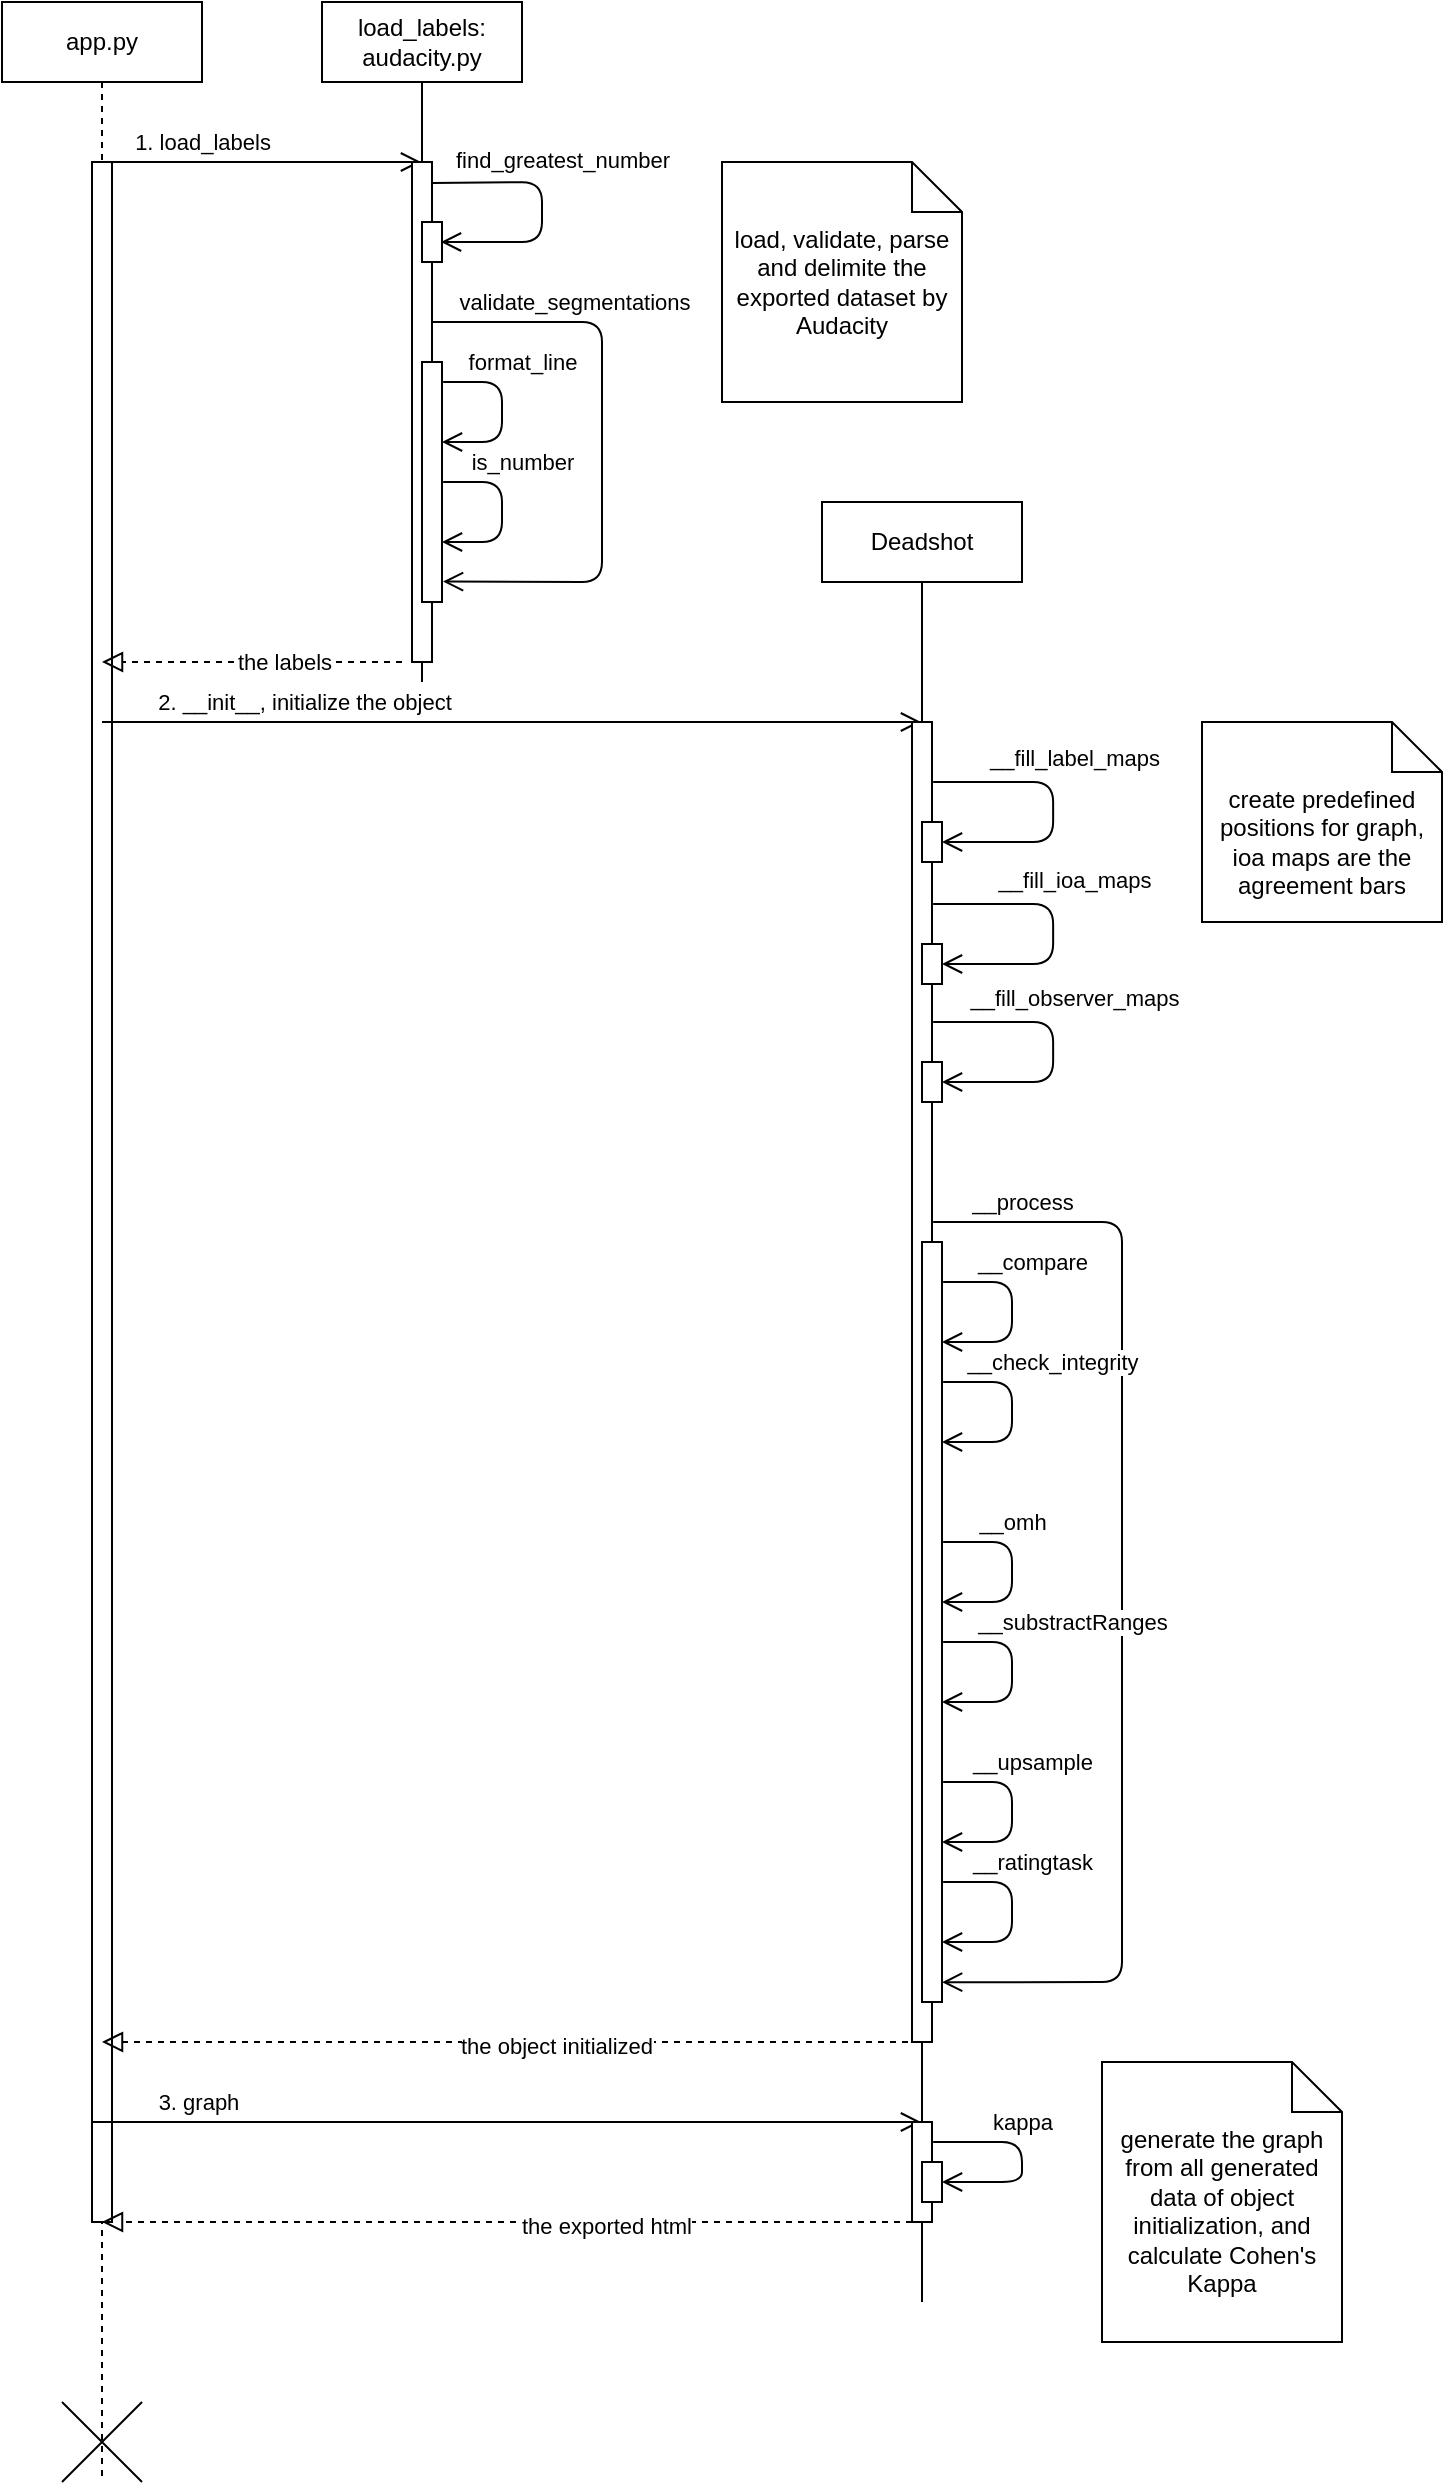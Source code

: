 <mxfile>
    <diagram id="lQqjIacscJslqrjan3Mh" name="Page-1">
        <mxGraphModel dx="1216" dy="528" grid="1" gridSize="10" guides="1" tooltips="1" connect="1" arrows="1" fold="1" page="1" pageScale="1" pageWidth="850" pageHeight="1100" math="0" shadow="0">
            <root>
                <mxCell id="0"/>
                <mxCell id="1" parent="0"/>
                <mxCell id="8" value="app.py" style="shape=umlLifeline;perimeter=lifelinePerimeter;whiteSpace=wrap;html=1;container=1;collapsible=0;recursiveResize=0;outlineConnect=0;" parent="1" vertex="1">
                    <mxGeometry x="210" y="130" width="100" height="1240" as="geometry"/>
                </mxCell>
                <mxCell id="14" value="" style="endArrow=open;startArrow=none;endFill=0;startFill=0;endSize=8;html=1;verticalAlign=bottom;labelBackgroundColor=none;strokeWidth=1;" parent="8" target="10" edge="1">
                    <mxGeometry width="160" relative="1" as="geometry">
                        <mxPoint x="50" y="80" as="sourcePoint"/>
                        <mxPoint x="170" y="80" as="targetPoint"/>
                    </mxGeometry>
                </mxCell>
                <mxCell id="19" value="1. load_labels" style="edgeLabel;html=1;align=center;verticalAlign=middle;resizable=0;points=[];" parent="14" vertex="1" connectable="0">
                    <mxGeometry x="-0.399" y="4" relative="1" as="geometry">
                        <mxPoint x="2" y="-6" as="offset"/>
                    </mxGeometry>
                </mxCell>
                <mxCell id="24" value="" style="html=1;points=[];perimeter=orthogonalPerimeter;" parent="8" vertex="1">
                    <mxGeometry x="45" y="80" width="10" height="1030" as="geometry"/>
                </mxCell>
                <mxCell id="37" value="" style="endArrow=open;startArrow=none;endFill=0;startFill=0;endSize=8;html=1;verticalAlign=bottom;labelBackgroundColor=none;strokeWidth=1;" parent="8" target="45" edge="1">
                    <mxGeometry width="160" relative="1" as="geometry">
                        <mxPoint x="50" y="360" as="sourcePoint"/>
                        <mxPoint x="210" y="360" as="targetPoint"/>
                    </mxGeometry>
                </mxCell>
                <mxCell id="38" value="2. __init__, initialize the object" style="edgeLabel;html=1;align=center;verticalAlign=middle;resizable=0;points=[];" parent="37" vertex="1" connectable="0">
                    <mxGeometry x="-0.818" y="2" relative="1" as="geometry">
                        <mxPoint x="63" y="-8" as="offset"/>
                    </mxGeometry>
                </mxCell>
                <mxCell id="17" value="" style="shape=umlDestroy;dashed=0;" parent="8" vertex="1">
                    <mxGeometry x="30" y="1200" width="40" height="40" as="geometry"/>
                </mxCell>
                <mxCell id="75" value="" style="endArrow=open;startArrow=none;endFill=0;startFill=0;endSize=8;html=1;verticalAlign=bottom;labelBackgroundColor=none;strokeWidth=1;" parent="8" target="45" edge="1">
                    <mxGeometry width="160" relative="1" as="geometry">
                        <mxPoint x="45" y="1060" as="sourcePoint"/>
                        <mxPoint x="275" y="1060" as="targetPoint"/>
                    </mxGeometry>
                </mxCell>
                <mxCell id="76" value="3. graph" style="edgeLabel;html=1;align=center;verticalAlign=middle;resizable=0;points=[];" parent="75" vertex="1" connectable="0">
                    <mxGeometry x="-0.818" y="2" relative="1" as="geometry">
                        <mxPoint x="15" y="-8" as="offset"/>
                    </mxGeometry>
                </mxCell>
                <mxCell id="10" value="load_labels: audacity.py" style="shape=umlLifeline;perimeter=lifelinePerimeter;whiteSpace=wrap;html=1;container=1;collapsible=0;recursiveResize=0;outlineConnect=0;lifelineDashed=0;" parent="1" vertex="1">
                    <mxGeometry x="370" y="130" width="100" height="340" as="geometry"/>
                </mxCell>
                <mxCell id="27" value="" style="endArrow=open;startArrow=none;endFill=0;startFill=0;endSize=8;html=1;verticalAlign=bottom;labelBackgroundColor=none;strokeWidth=1;entryX=1.051;entryY=0.915;entryDx=0;entryDy=0;entryPerimeter=0;" parent="10" target="84" edge="1">
                    <mxGeometry width="160" relative="1" as="geometry">
                        <mxPoint x="50.5" y="160" as="sourcePoint"/>
                        <mxPoint x="51" y="190" as="targetPoint"/>
                        <Array as="points">
                            <mxPoint x="140" y="160"/>
                            <mxPoint x="140" y="290"/>
                        </Array>
                    </mxGeometry>
                </mxCell>
                <mxCell id="28" value="validate_segmentations" style="edgeLabel;html=1;align=center;verticalAlign=middle;resizable=0;points=[];" parent="27" vertex="1" connectable="0">
                    <mxGeometry x="-0.12" relative="1" as="geometry">
                        <mxPoint x="-14" y="-52" as="offset"/>
                    </mxGeometry>
                </mxCell>
                <mxCell id="29" value="" style="html=1;points=[];perimeter=orthogonalPerimeter;" parent="10" vertex="1">
                    <mxGeometry x="45" y="80" width="10" height="250" as="geometry"/>
                </mxCell>
                <mxCell id="35" value="" style="endArrow=block;startArrow=none;endFill=0;startFill=0;endSize=8;html=1;verticalAlign=bottom;dashed=1;labelBackgroundColor=none;" parent="10" target="8" edge="1">
                    <mxGeometry width="160" relative="1" as="geometry">
                        <mxPoint x="40" y="330" as="sourcePoint"/>
                        <mxPoint x="-120" y="330" as="targetPoint"/>
                    </mxGeometry>
                </mxCell>
                <mxCell id="88" value="the labels" style="edgeLabel;html=1;align=center;verticalAlign=middle;resizable=0;points=[];" vertex="1" connectable="0" parent="35">
                    <mxGeometry x="-0.206" relative="1" as="geometry">
                        <mxPoint as="offset"/>
                    </mxGeometry>
                </mxCell>
                <mxCell id="83" value="" style="html=1;points=[];perimeter=orthogonalPerimeter;" vertex="1" parent="10">
                    <mxGeometry x="50" y="110" width="10" height="20" as="geometry"/>
                </mxCell>
                <mxCell id="25" value="" style="endArrow=open;startArrow=none;endFill=0;startFill=0;endSize=8;html=1;verticalAlign=bottom;labelBackgroundColor=none;strokeWidth=1;exitX=1.007;exitY=0.042;exitDx=0;exitDy=0;exitPerimeter=0;" parent="10" edge="1" source="29">
                    <mxGeometry width="160" relative="1" as="geometry">
                        <mxPoint x="50" y="90" as="sourcePoint"/>
                        <mxPoint x="59.5" y="120" as="targetPoint"/>
                        <Array as="points">
                            <mxPoint x="110" y="90"/>
                            <mxPoint x="110" y="120"/>
                        </Array>
                    </mxGeometry>
                </mxCell>
                <mxCell id="26" value="find_greatest_number" style="edgeLabel;html=1;align=center;verticalAlign=middle;resizable=0;points=[];" parent="25" vertex="1" connectable="0">
                    <mxGeometry x="-0.12" relative="1" as="geometry">
                        <mxPoint x="10" y="-16" as="offset"/>
                    </mxGeometry>
                </mxCell>
                <mxCell id="84" value="" style="html=1;points=[];perimeter=orthogonalPerimeter;" vertex="1" parent="10">
                    <mxGeometry x="50" y="180" width="10" height="120" as="geometry"/>
                </mxCell>
                <mxCell id="31" value="" style="endArrow=open;startArrow=none;endFill=0;startFill=0;endSize=8;html=1;verticalAlign=bottom;labelBackgroundColor=none;strokeWidth=1;" parent="10" edge="1">
                    <mxGeometry width="160" relative="1" as="geometry">
                        <mxPoint x="60.57" y="190" as="sourcePoint"/>
                        <mxPoint x="59.999" y="220" as="targetPoint"/>
                        <Array as="points">
                            <mxPoint x="90" y="190"/>
                            <mxPoint x="90" y="220"/>
                        </Array>
                    </mxGeometry>
                </mxCell>
                <mxCell id="32" value="format_line" style="edgeLabel;html=1;align=center;verticalAlign=middle;resizable=0;points=[];" parent="31" vertex="1" connectable="0">
                    <mxGeometry x="-0.12" relative="1" as="geometry">
                        <mxPoint x="10" y="-20" as="offset"/>
                    </mxGeometry>
                </mxCell>
                <mxCell id="33" value="" style="endArrow=open;startArrow=none;endFill=0;startFill=0;endSize=8;html=1;verticalAlign=bottom;labelBackgroundColor=none;strokeWidth=1;" parent="10" edge="1">
                    <mxGeometry width="160" relative="1" as="geometry">
                        <mxPoint x="60.57" y="240" as="sourcePoint"/>
                        <mxPoint x="59.999" y="270" as="targetPoint"/>
                        <Array as="points">
                            <mxPoint x="90" y="240"/>
                            <mxPoint x="90" y="270"/>
                        </Array>
                    </mxGeometry>
                </mxCell>
                <mxCell id="34" value="is_number" style="edgeLabel;html=1;align=center;verticalAlign=middle;resizable=0;points=[];" parent="33" vertex="1" connectable="0">
                    <mxGeometry x="-0.12" relative="1" as="geometry">
                        <mxPoint x="10" y="-20" as="offset"/>
                    </mxGeometry>
                </mxCell>
                <mxCell id="45" value="Deadshot" style="shape=umlLifeline;perimeter=lifelinePerimeter;whiteSpace=wrap;html=1;container=1;collapsible=0;recursiveResize=0;outlineConnect=0;lifelineDashed=0;" parent="1" vertex="1">
                    <mxGeometry x="620" y="380" width="100" height="900" as="geometry"/>
                </mxCell>
                <mxCell id="47" value="" style="html=1;points=[];perimeter=orthogonalPerimeter;" parent="45" vertex="1">
                    <mxGeometry x="45" y="110" width="10" height="660" as="geometry"/>
                </mxCell>
                <mxCell id="51" value="" style="endArrow=open;startArrow=none;endFill=0;startFill=0;endSize=8;html=1;verticalAlign=bottom;labelBackgroundColor=none;strokeWidth=1;" parent="45" edge="1" target="92">
                    <mxGeometry width="160" relative="1" as="geometry">
                        <mxPoint x="55.57" y="140" as="sourcePoint"/>
                        <mxPoint x="54.999" y="170" as="targetPoint"/>
                        <Array as="points">
                            <mxPoint x="115.57" y="140"/>
                            <mxPoint x="115.57" y="170"/>
                        </Array>
                    </mxGeometry>
                </mxCell>
                <mxCell id="52" value="__fill_label_maps" style="edgeLabel;html=1;align=center;verticalAlign=middle;resizable=0;points=[];" parent="51" vertex="1" connectable="0">
                    <mxGeometry x="-0.12" relative="1" as="geometry">
                        <mxPoint x="10" y="-16" as="offset"/>
                    </mxGeometry>
                </mxCell>
                <mxCell id="56" value="" style="endArrow=open;startArrow=none;endFill=0;startFill=0;endSize=8;html=1;verticalAlign=bottom;labelBackgroundColor=none;strokeWidth=1;" parent="45" edge="1" target="100">
                    <mxGeometry width="160" relative="1" as="geometry">
                        <mxPoint x="55.57" y="260" as="sourcePoint"/>
                        <mxPoint x="54.999" y="290" as="targetPoint"/>
                        <Array as="points">
                            <mxPoint x="115.57" y="260"/>
                            <mxPoint x="115.57" y="290"/>
                        </Array>
                    </mxGeometry>
                </mxCell>
                <mxCell id="57" value="__fill_observer_maps" style="edgeLabel;html=1;align=center;verticalAlign=middle;resizable=0;points=[];" parent="56" vertex="1" connectable="0">
                    <mxGeometry x="-0.12" relative="1" as="geometry">
                        <mxPoint x="10" y="-16" as="offset"/>
                    </mxGeometry>
                </mxCell>
                <mxCell id="58" value="" style="endArrow=open;startArrow=none;endFill=0;startFill=0;endSize=8;html=1;verticalAlign=bottom;labelBackgroundColor=none;strokeWidth=1;entryX=1.005;entryY=0.974;entryDx=0;entryDy=0;entryPerimeter=0;" parent="45" edge="1" target="74">
                    <mxGeometry width="160" relative="1" as="geometry">
                        <mxPoint x="55.57" y="360" as="sourcePoint"/>
                        <mxPoint x="54.999" y="390" as="targetPoint"/>
                        <Array as="points">
                            <mxPoint x="150" y="360"/>
                            <mxPoint x="150" y="740"/>
                        </Array>
                    </mxGeometry>
                </mxCell>
                <mxCell id="59" value="__process" style="edgeLabel;html=1;align=center;verticalAlign=middle;resizable=0;points=[];" parent="58" vertex="1" connectable="0">
                    <mxGeometry x="-0.12" relative="1" as="geometry">
                        <mxPoint x="-50" y="-164" as="offset"/>
                    </mxGeometry>
                </mxCell>
                <mxCell id="60" value="" style="endArrow=open;startArrow=none;endFill=0;startFill=0;endSize=8;html=1;verticalAlign=bottom;labelBackgroundColor=none;strokeWidth=1;" parent="45" edge="1">
                    <mxGeometry width="160" relative="1" as="geometry">
                        <mxPoint x="60.57" y="390" as="sourcePoint"/>
                        <mxPoint x="59.999" y="420" as="targetPoint"/>
                        <Array as="points">
                            <mxPoint x="95" y="390"/>
                            <mxPoint x="95" y="420"/>
                        </Array>
                    </mxGeometry>
                </mxCell>
                <mxCell id="61" value="__compare" style="edgeLabel;html=1;align=center;verticalAlign=middle;resizable=0;points=[];" parent="60" vertex="1" connectable="0">
                    <mxGeometry x="-0.12" relative="1" as="geometry">
                        <mxPoint x="10" y="-19" as="offset"/>
                    </mxGeometry>
                </mxCell>
                <mxCell id="62" value="" style="endArrow=open;startArrow=none;endFill=0;startFill=0;endSize=8;html=1;verticalAlign=bottom;labelBackgroundColor=none;strokeWidth=1;" parent="45" edge="1">
                    <mxGeometry width="160" relative="1" as="geometry">
                        <mxPoint x="60.57" y="440" as="sourcePoint"/>
                        <mxPoint x="59.999" y="470" as="targetPoint"/>
                        <Array as="points">
                            <mxPoint x="95" y="440"/>
                            <mxPoint x="95" y="470"/>
                        </Array>
                    </mxGeometry>
                </mxCell>
                <mxCell id="63" value="__check_integrity" style="edgeLabel;html=1;align=center;verticalAlign=middle;resizable=0;points=[];" parent="62" vertex="1" connectable="0">
                    <mxGeometry x="-0.12" relative="1" as="geometry">
                        <mxPoint x="20" y="-19" as="offset"/>
                    </mxGeometry>
                </mxCell>
                <mxCell id="64" value="" style="endArrow=open;startArrow=none;endFill=0;startFill=0;endSize=8;html=1;verticalAlign=bottom;labelBackgroundColor=none;strokeWidth=1;" parent="45" edge="1">
                    <mxGeometry width="160" relative="1" as="geometry">
                        <mxPoint x="60.57" y="520" as="sourcePoint"/>
                        <mxPoint x="59.999" y="550" as="targetPoint"/>
                        <Array as="points">
                            <mxPoint x="95" y="520"/>
                            <mxPoint x="95" y="550"/>
                        </Array>
                    </mxGeometry>
                </mxCell>
                <mxCell id="65" value="__omh" style="edgeLabel;html=1;align=center;verticalAlign=middle;resizable=0;points=[];" parent="64" vertex="1" connectable="0">
                    <mxGeometry x="-0.12" relative="1" as="geometry">
                        <mxPoint y="-19" as="offset"/>
                    </mxGeometry>
                </mxCell>
                <mxCell id="70" value="" style="endArrow=open;startArrow=none;endFill=0;startFill=0;endSize=8;html=1;verticalAlign=bottom;labelBackgroundColor=none;strokeWidth=1;" parent="45" edge="1">
                    <mxGeometry width="160" relative="1" as="geometry">
                        <mxPoint x="60.57" y="570" as="sourcePoint"/>
                        <mxPoint x="59.999" y="600" as="targetPoint"/>
                        <Array as="points">
                            <mxPoint x="95" y="570"/>
                            <mxPoint x="95" y="600"/>
                        </Array>
                    </mxGeometry>
                </mxCell>
                <mxCell id="71" value="__substractRanges" style="edgeLabel;html=1;align=center;verticalAlign=middle;resizable=0;points=[];" parent="70" vertex="1" connectable="0">
                    <mxGeometry x="-0.12" relative="1" as="geometry">
                        <mxPoint x="30" y="-19" as="offset"/>
                    </mxGeometry>
                </mxCell>
                <mxCell id="72" value="" style="endArrow=block;startArrow=none;endFill=0;startFill=0;endSize=8;html=1;verticalAlign=bottom;dashed=1;labelBackgroundColor=none;" parent="45" target="8" edge="1">
                    <mxGeometry width="160" relative="1" as="geometry">
                        <mxPoint x="55" y="770" as="sourcePoint"/>
                        <mxPoint x="-95.333" y="770" as="targetPoint"/>
                    </mxGeometry>
                </mxCell>
                <mxCell id="89" value="the object initialized" style="edgeLabel;html=1;align=center;verticalAlign=middle;resizable=0;points=[];" vertex="1" connectable="0" parent="72">
                    <mxGeometry x="-0.093" y="2" relative="1" as="geometry">
                        <mxPoint as="offset"/>
                    </mxGeometry>
                </mxCell>
                <mxCell id="73" value="" style="html=1;points=[];perimeter=orthogonalPerimeter;" parent="45" vertex="1">
                    <mxGeometry x="45" y="810" width="10" height="50" as="geometry"/>
                </mxCell>
                <mxCell id="77" value="" style="endArrow=open;startArrow=none;endFill=0;startFill=0;endSize=8;html=1;verticalAlign=bottom;labelBackgroundColor=none;strokeWidth=1;" parent="45" edge="1" target="101">
                    <mxGeometry width="160" relative="1" as="geometry">
                        <mxPoint x="55.57" y="820" as="sourcePoint"/>
                        <mxPoint x="54.999" y="850" as="targetPoint"/>
                        <Array as="points">
                            <mxPoint x="100" y="820"/>
                            <mxPoint x="100" y="840"/>
                        </Array>
                    </mxGeometry>
                </mxCell>
                <mxCell id="78" value="kappa" style="edgeLabel;html=1;align=center;verticalAlign=middle;resizable=0;points=[];" parent="77" vertex="1" connectable="0">
                    <mxGeometry x="-0.12" relative="1" as="geometry">
                        <mxPoint y="-12" as="offset"/>
                    </mxGeometry>
                </mxCell>
                <mxCell id="79" value="" style="endArrow=block;startArrow=none;endFill=0;startFill=0;endSize=8;html=1;verticalAlign=bottom;dashed=1;labelBackgroundColor=none;" parent="45" target="8" edge="1">
                    <mxGeometry width="160" relative="1" as="geometry">
                        <mxPoint x="45" y="860" as="sourcePoint"/>
                        <mxPoint x="-200.33" y="860" as="targetPoint"/>
                    </mxGeometry>
                </mxCell>
                <mxCell id="90" value="the exported html" style="edgeLabel;html=1;align=center;verticalAlign=middle;resizable=0;points=[];" vertex="1" connectable="0" parent="79">
                    <mxGeometry x="-0.242" y="2" relative="1" as="geometry">
                        <mxPoint as="offset"/>
                    </mxGeometry>
                </mxCell>
                <mxCell id="53" value="" style="endArrow=open;startArrow=none;endFill=0;startFill=0;endSize=8;html=1;verticalAlign=bottom;labelBackgroundColor=none;strokeWidth=1;" parent="45" edge="1" target="99">
                    <mxGeometry width="160" relative="1" as="geometry">
                        <mxPoint x="55.57" y="201" as="sourcePoint"/>
                        <mxPoint x="54.999" y="231" as="targetPoint"/>
                        <Array as="points">
                            <mxPoint x="115.57" y="201"/>
                            <mxPoint x="115.57" y="231"/>
                        </Array>
                    </mxGeometry>
                </mxCell>
                <mxCell id="54" value="__fill_ioa_maps" style="edgeLabel;html=1;align=center;verticalAlign=middle;resizable=0;points=[];" parent="53" vertex="1" connectable="0">
                    <mxGeometry x="-0.12" relative="1" as="geometry">
                        <mxPoint x="10" y="-16" as="offset"/>
                    </mxGeometry>
                </mxCell>
                <mxCell id="66" value="" style="endArrow=open;startArrow=none;endFill=0;startFill=0;endSize=8;html=1;verticalAlign=bottom;labelBackgroundColor=none;strokeWidth=1;" parent="45" edge="1">
                    <mxGeometry width="160" relative="1" as="geometry">
                        <mxPoint x="60.57" y="640" as="sourcePoint"/>
                        <mxPoint x="59.999" y="670" as="targetPoint"/>
                        <Array as="points">
                            <mxPoint x="95" y="640"/>
                            <mxPoint x="95" y="670"/>
                        </Array>
                    </mxGeometry>
                </mxCell>
                <mxCell id="67" value="__upsample" style="edgeLabel;html=1;align=center;verticalAlign=middle;resizable=0;points=[];" parent="66" vertex="1" connectable="0">
                    <mxGeometry x="-0.12" relative="1" as="geometry">
                        <mxPoint x="10" y="-19" as="offset"/>
                    </mxGeometry>
                </mxCell>
                <mxCell id="68" value="" style="endArrow=open;startArrow=none;endFill=0;startFill=0;endSize=8;html=1;verticalAlign=bottom;labelBackgroundColor=none;strokeWidth=1;" parent="45" edge="1">
                    <mxGeometry width="160" relative="1" as="geometry">
                        <mxPoint x="60.57" y="690" as="sourcePoint"/>
                        <mxPoint x="59.999" y="720" as="targetPoint"/>
                        <Array as="points">
                            <mxPoint x="95" y="690"/>
                            <mxPoint x="95" y="720"/>
                        </Array>
                    </mxGeometry>
                </mxCell>
                <mxCell id="69" value="__ratingtask" style="edgeLabel;html=1;align=center;verticalAlign=middle;resizable=0;points=[];" parent="68" vertex="1" connectable="0">
                    <mxGeometry x="-0.12" relative="1" as="geometry">
                        <mxPoint x="10" y="-19" as="offset"/>
                    </mxGeometry>
                </mxCell>
                <mxCell id="74" value="" style="html=1;points=[];perimeter=orthogonalPerimeter;" parent="45" vertex="1">
                    <mxGeometry x="50" y="370" width="10" height="380" as="geometry"/>
                </mxCell>
                <mxCell id="92" value="" style="html=1;points=[];perimeter=orthogonalPerimeter;" vertex="1" parent="45">
                    <mxGeometry x="50" y="160" width="10" height="20" as="geometry"/>
                </mxCell>
                <mxCell id="99" value="" style="html=1;points=[];perimeter=orthogonalPerimeter;" vertex="1" parent="45">
                    <mxGeometry x="50" y="221" width="10" height="20" as="geometry"/>
                </mxCell>
                <mxCell id="100" value="" style="html=1;points=[];perimeter=orthogonalPerimeter;" vertex="1" parent="45">
                    <mxGeometry x="50" y="280" width="10" height="20" as="geometry"/>
                </mxCell>
                <mxCell id="101" value="" style="html=1;points=[];perimeter=orthogonalPerimeter;" vertex="1" parent="45">
                    <mxGeometry x="50" y="830" width="10" height="20" as="geometry"/>
                </mxCell>
                <mxCell id="55" value="create predefined positions for graph, ioa maps are the agreement bars" style="shape=note2;boundedLbl=1;whiteSpace=wrap;html=1;size=25;verticalAlign=top;align=center;" parent="1" vertex="1">
                    <mxGeometry x="810" y="490" width="120" height="100" as="geometry"/>
                </mxCell>
                <mxCell id="80" value="load, validate, parse and delimite the exported dataset by Audacity" style="shape=note2;boundedLbl=1;whiteSpace=wrap;html=1;size=25;verticalAlign=top;align=center;" vertex="1" parent="1">
                    <mxGeometry x="570" y="210" width="120" height="120" as="geometry"/>
                </mxCell>
                <mxCell id="102" value="generate the graph from all generated data of object initialization, and calculate Cohen's Kappa" style="shape=note2;boundedLbl=1;whiteSpace=wrap;html=1;size=25;verticalAlign=top;align=center;" vertex="1" parent="1">
                    <mxGeometry x="760" y="1160" width="120" height="140" as="geometry"/>
                </mxCell>
            </root>
        </mxGraphModel>
    </diagram>
</mxfile>